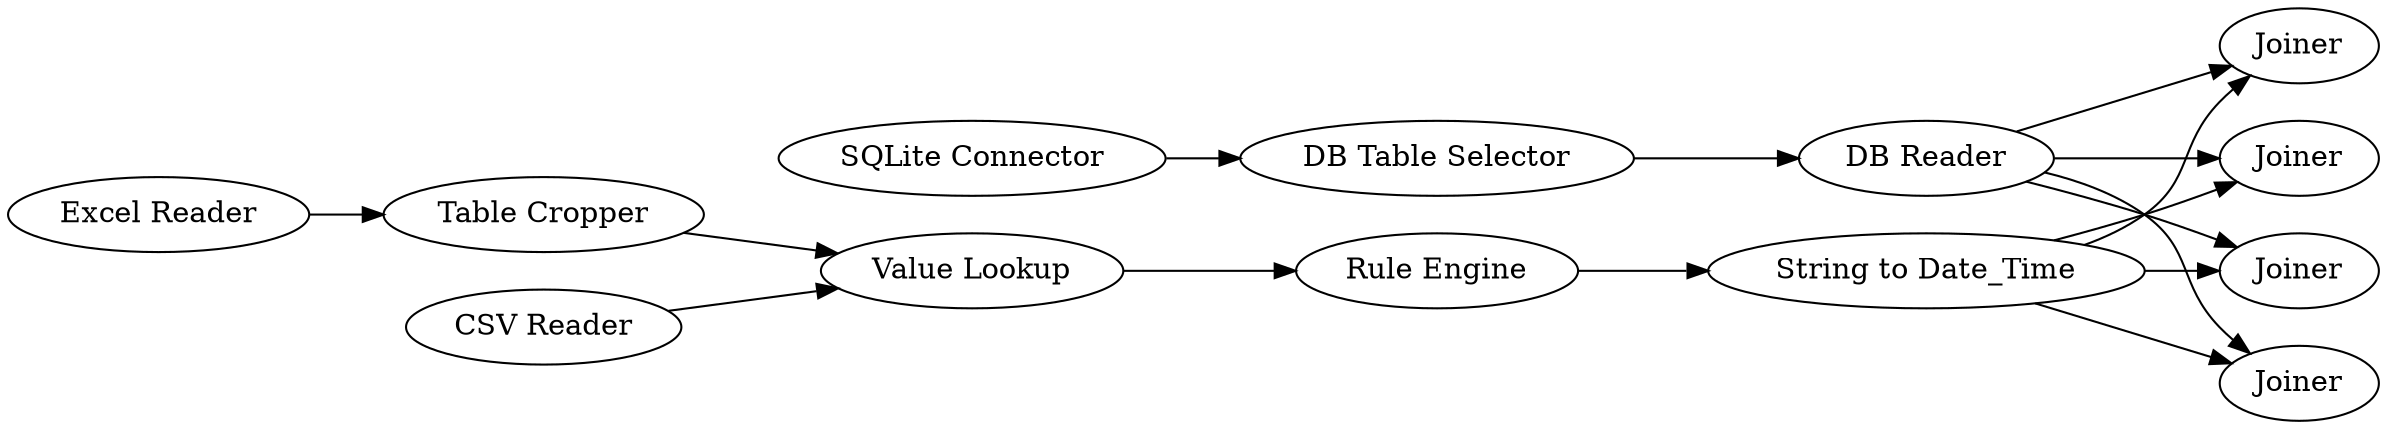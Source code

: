 digraph {
	404 -> 419
	404 -> 418
	423 -> 266
	422 -> 271
	403 -> 404
	273 -> 368
	272 -> 273
	271 -> 272
	273 -> 420
	273 -> 419
	404 -> 368
	273 -> 418
	266 -> 271
	406 -> 403
	404 -> 420
	423 [label="Excel Reader"]
	403 [label="DB Table Selector"]
	418 [label=Joiner]
	419 [label=Joiner]
	368 [label=Joiner]
	420 [label=Joiner]
	272 [label="Rule Engine"]
	273 [label="String to Date_Time"]
	266 [label="Table Cropper"]
	404 [label="DB Reader"]
	406 [label="SQLite Connector"]
	271 [label="Value Lookup"]
	422 [label="CSV Reader"]
	rankdir=LR
}
